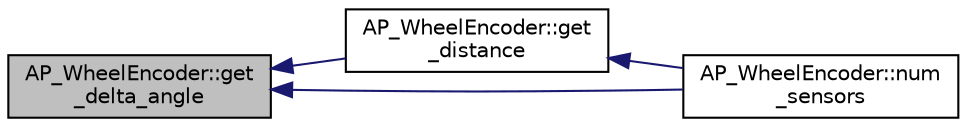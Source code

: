 digraph "AP_WheelEncoder::get_delta_angle"
{
 // INTERACTIVE_SVG=YES
  edge [fontname="Helvetica",fontsize="10",labelfontname="Helvetica",labelfontsize="10"];
  node [fontname="Helvetica",fontsize="10",shape=record];
  rankdir="LR";
  Node1 [label="AP_WheelEncoder::get\l_delta_angle",height=0.2,width=0.4,color="black", fillcolor="grey75", style="filled", fontcolor="black"];
  Node1 -> Node2 [dir="back",color="midnightblue",fontsize="10",style="solid",fontname="Helvetica"];
  Node2 [label="AP_WheelEncoder::get\l_distance",height=0.2,width=0.4,color="black", fillcolor="white", style="filled",URL="$classAP__WheelEncoder.html#a8da2af1ee52512b44c13dba2cbfa0d5d"];
  Node2 -> Node3 [dir="back",color="midnightblue",fontsize="10",style="solid",fontname="Helvetica"];
  Node3 [label="AP_WheelEncoder::num\l_sensors",height=0.2,width=0.4,color="black", fillcolor="white", style="filled",URL="$classAP__WheelEncoder.html#af02864f51972577d90360f0904e1e7f9"];
  Node1 -> Node3 [dir="back",color="midnightblue",fontsize="10",style="solid",fontname="Helvetica"];
}
